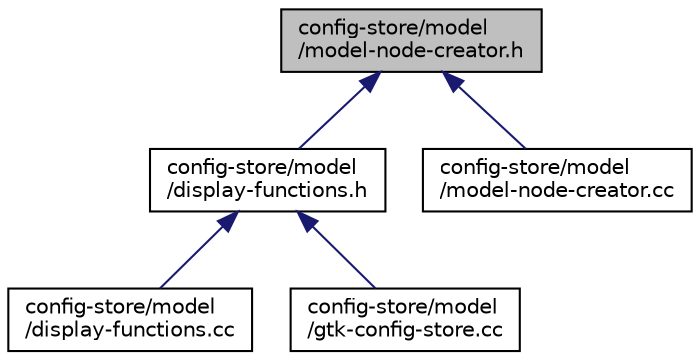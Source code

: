 digraph "config-store/model/model-node-creator.h"
{
  edge [fontname="Helvetica",fontsize="10",labelfontname="Helvetica",labelfontsize="10"];
  node [fontname="Helvetica",fontsize="10",shape=record];
  Node1 [label="config-store/model\l/model-node-creator.h",height=0.2,width=0.4,color="black", fillcolor="grey75", style="filled", fontcolor="black"];
  Node1 -> Node2 [dir="back",color="midnightblue",fontsize="10",style="solid"];
  Node2 [label="config-store/model\l/display-functions.h",height=0.2,width=0.4,color="black", fillcolor="white", style="filled",URL="$da/d22/display-functions_8h.html"];
  Node2 -> Node3 [dir="back",color="midnightblue",fontsize="10",style="solid"];
  Node3 [label="config-store/model\l/display-functions.cc",height=0.2,width=0.4,color="black", fillcolor="white", style="filled",URL="$d7/d56/display-functions_8cc.html"];
  Node2 -> Node4 [dir="back",color="midnightblue",fontsize="10",style="solid"];
  Node4 [label="config-store/model\l/gtk-config-store.cc",height=0.2,width=0.4,color="black", fillcolor="white", style="filled",URL="$dd/d5f/gtk-config-store_8cc.html"];
  Node1 -> Node5 [dir="back",color="midnightblue",fontsize="10",style="solid"];
  Node5 [label="config-store/model\l/model-node-creator.cc",height=0.2,width=0.4,color="black", fillcolor="white", style="filled",URL="$dd/d74/model-node-creator_8cc.html"];
}
